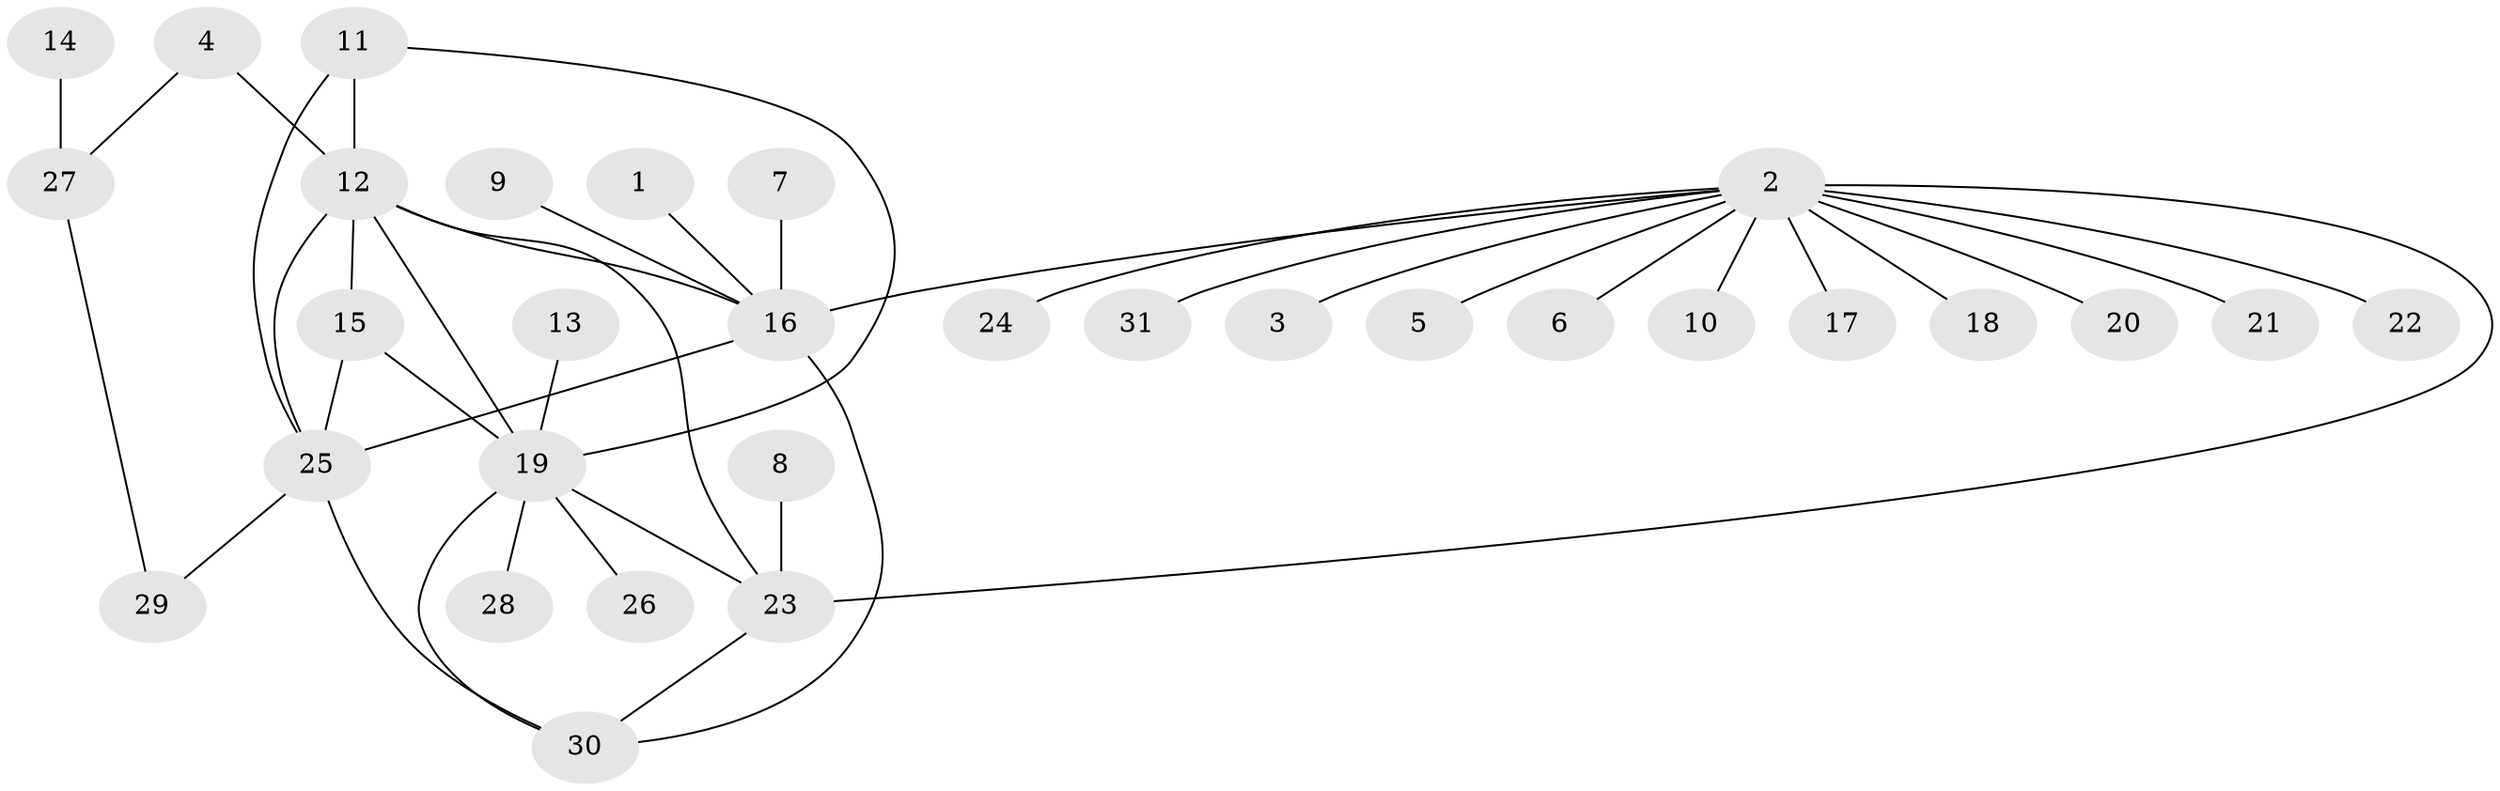 // original degree distribution, {3: 0.08064516129032258, 16: 0.016129032258064516, 7: 0.03225806451612903, 9: 0.016129032258064516, 4: 0.06451612903225806, 1: 0.45161290322580644, 2: 0.27419354838709675, 6: 0.03225806451612903, 5: 0.03225806451612903}
// Generated by graph-tools (version 1.1) at 2025/26/03/09/25 03:26:09]
// undirected, 31 vertices, 41 edges
graph export_dot {
graph [start="1"]
  node [color=gray90,style=filled];
  1;
  2;
  3;
  4;
  5;
  6;
  7;
  8;
  9;
  10;
  11;
  12;
  13;
  14;
  15;
  16;
  17;
  18;
  19;
  20;
  21;
  22;
  23;
  24;
  25;
  26;
  27;
  28;
  29;
  30;
  31;
  1 -- 16 [weight=1.0];
  2 -- 3 [weight=1.0];
  2 -- 5 [weight=1.0];
  2 -- 6 [weight=1.0];
  2 -- 10 [weight=1.0];
  2 -- 16 [weight=1.0];
  2 -- 17 [weight=1.0];
  2 -- 18 [weight=1.0];
  2 -- 20 [weight=1.0];
  2 -- 21 [weight=2.0];
  2 -- 22 [weight=1.0];
  2 -- 23 [weight=1.0];
  2 -- 24 [weight=1.0];
  2 -- 31 [weight=1.0];
  4 -- 12 [weight=1.0];
  4 -- 27 [weight=1.0];
  7 -- 16 [weight=1.0];
  8 -- 23 [weight=1.0];
  9 -- 16 [weight=1.0];
  11 -- 12 [weight=1.0];
  11 -- 19 [weight=1.0];
  11 -- 25 [weight=1.0];
  12 -- 15 [weight=1.0];
  12 -- 16 [weight=1.0];
  12 -- 19 [weight=1.0];
  12 -- 23 [weight=1.0];
  12 -- 25 [weight=1.0];
  13 -- 19 [weight=1.0];
  14 -- 27 [weight=1.0];
  15 -- 19 [weight=1.0];
  15 -- 25 [weight=1.0];
  16 -- 25 [weight=1.0];
  16 -- 30 [weight=1.0];
  19 -- 23 [weight=1.0];
  19 -- 26 [weight=1.0];
  19 -- 28 [weight=1.0];
  19 -- 30 [weight=1.0];
  23 -- 30 [weight=2.0];
  25 -- 29 [weight=1.0];
  25 -- 30 [weight=2.0];
  27 -- 29 [weight=1.0];
}
